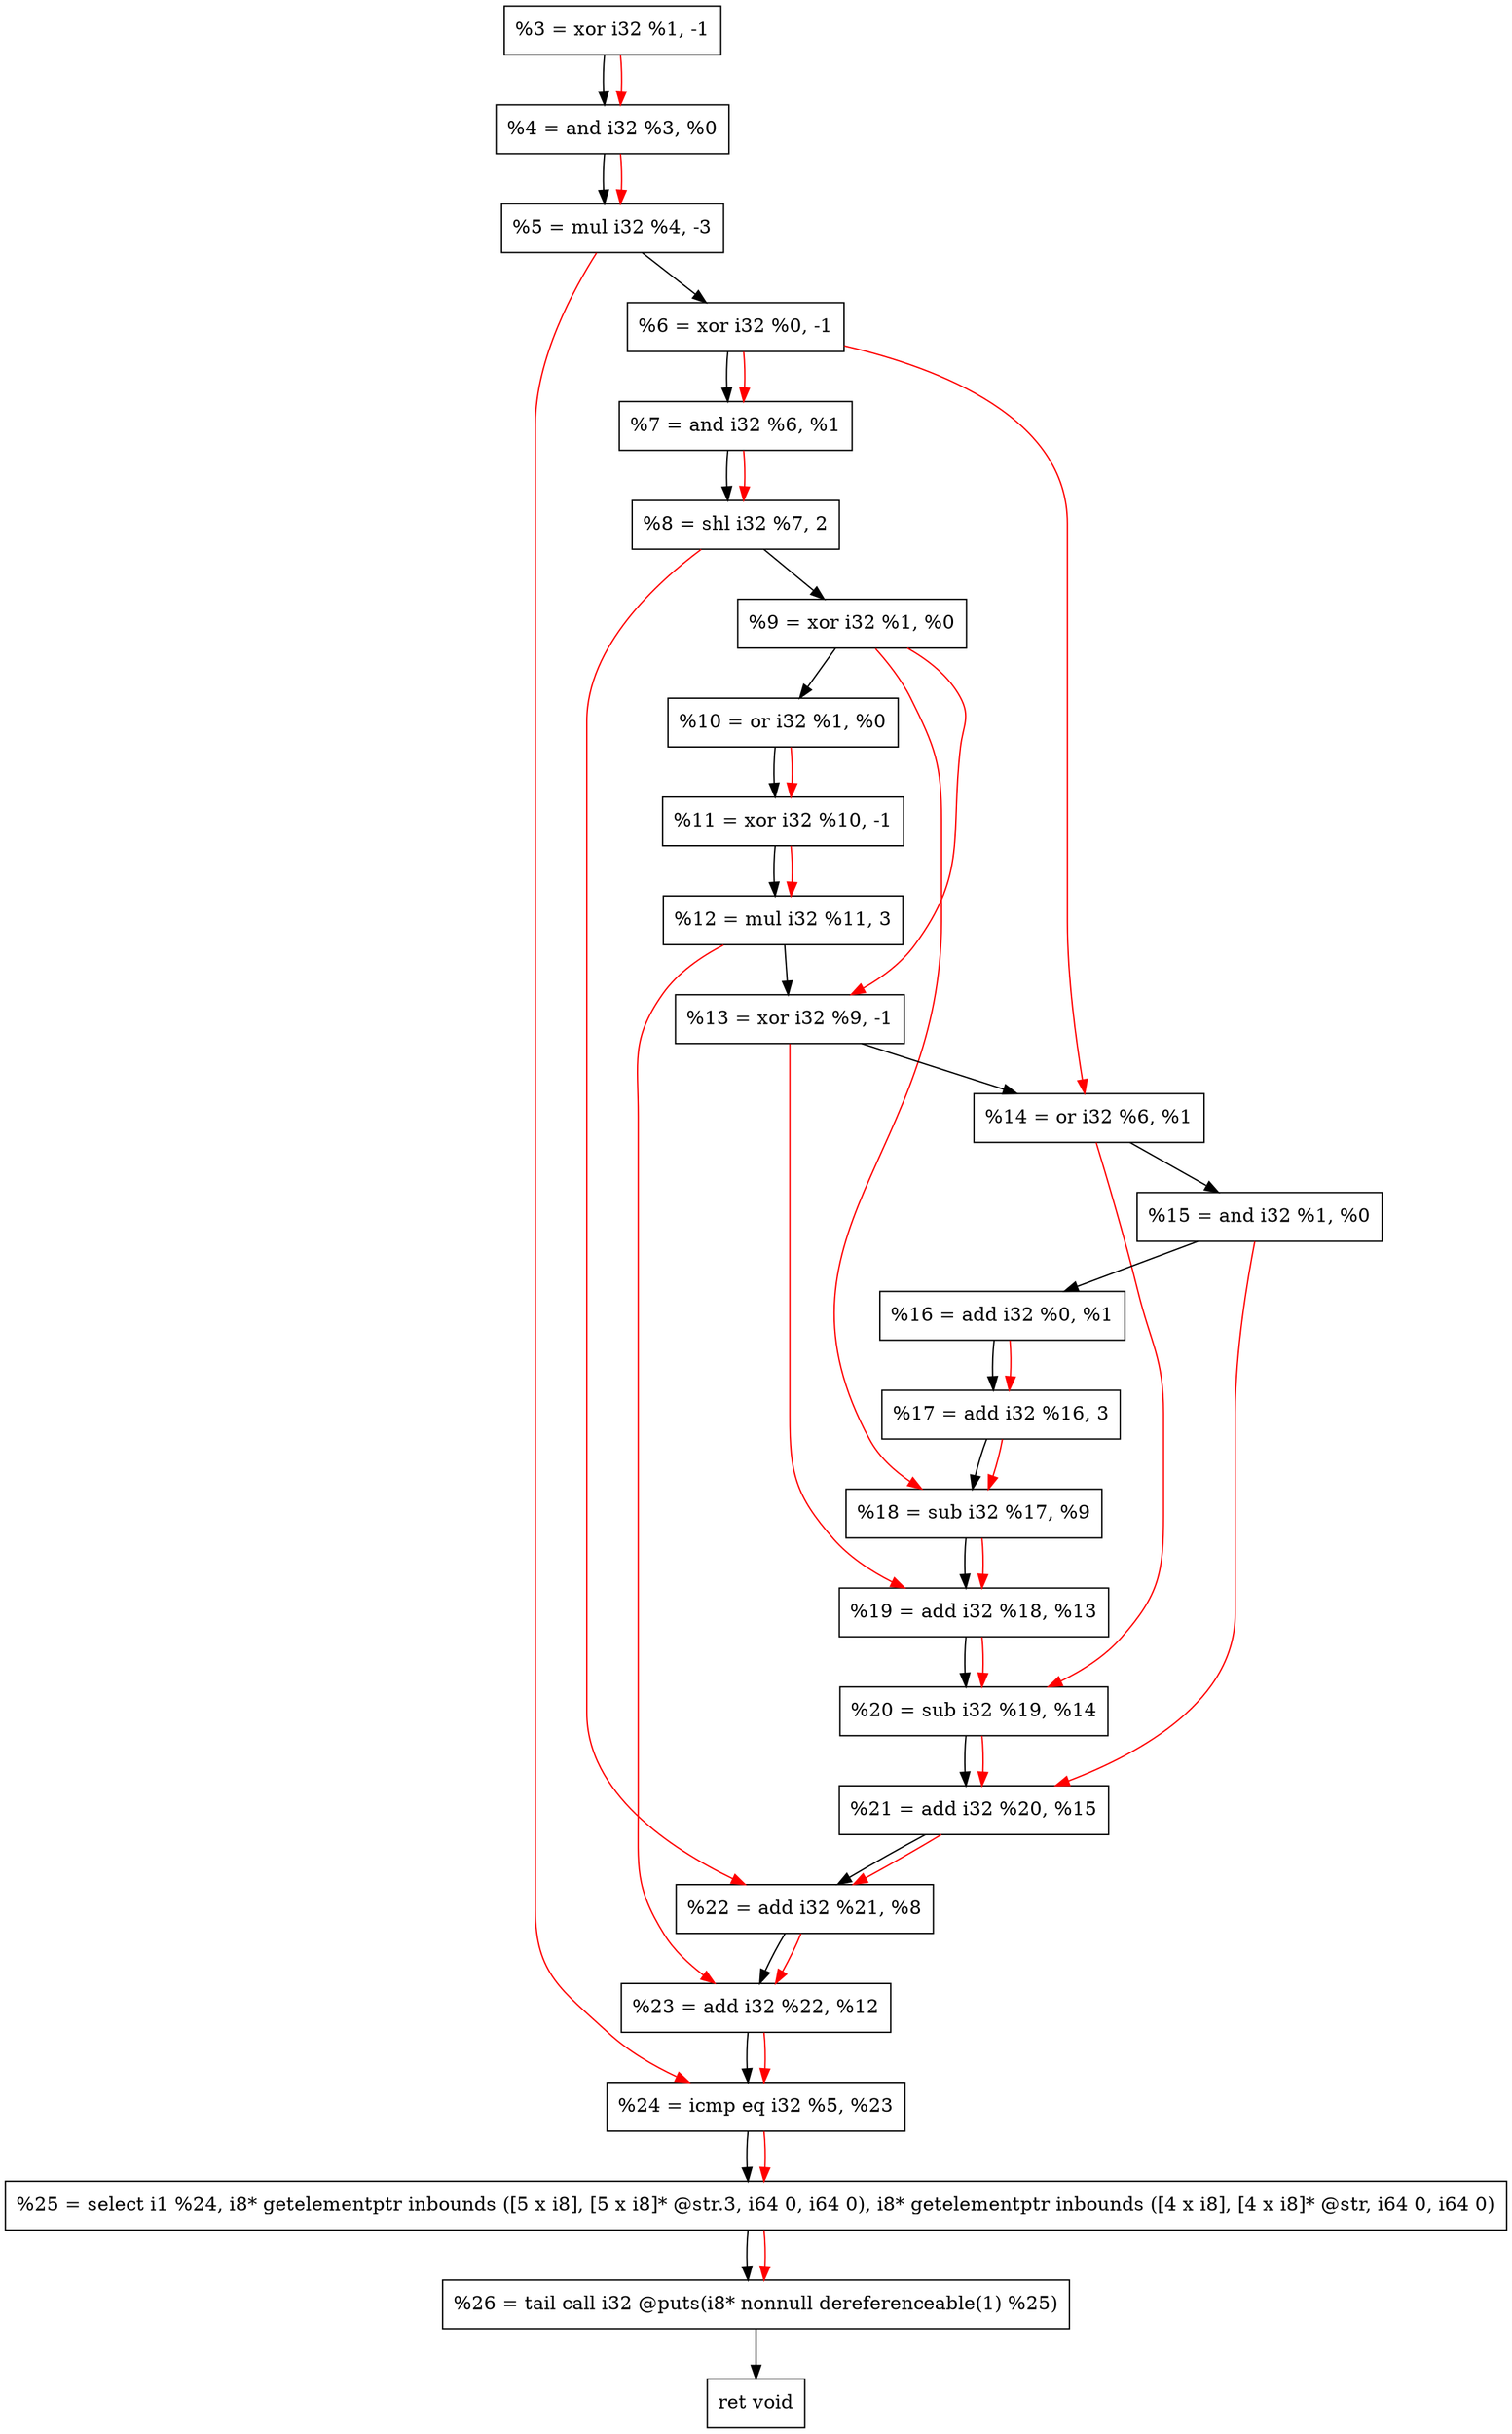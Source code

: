 digraph "DFG for'crackme' function" {
	Node0x1051b20[shape=record, label="  %3 = xor i32 %1, -1"];
	Node0x1051b90[shape=record, label="  %4 = and i32 %3, %0"];
	Node0x1051c50[shape=record, label="  %5 = mul i32 %4, -3"];
	Node0x1051cc0[shape=record, label="  %6 = xor i32 %0, -1"];
	Node0x1051d30[shape=record, label="  %7 = and i32 %6, %1"];
	Node0x1051dd0[shape=record, label="  %8 = shl i32 %7, 2"];
	Node0x1051e40[shape=record, label="  %9 = xor i32 %1, %0"];
	Node0x1051eb0[shape=record, label="  %10 = or i32 %1, %0"];
	Node0x1051f20[shape=record, label="  %11 = xor i32 %10, -1"];
	Node0x1051fc0[shape=record, label="  %12 = mul i32 %11, 3"];
	Node0x1052030[shape=record, label="  %13 = xor i32 %9, -1"];
	Node0x10520a0[shape=record, label="  %14 = or i32 %6, %1"];
	Node0x1052110[shape=record, label="  %15 = and i32 %1, %0"];
	Node0x1052180[shape=record, label="  %16 = add i32 %0, %1"];
	Node0x10521f0[shape=record, label="  %17 = add i32 %16, 3"];
	Node0x1052260[shape=record, label="  %18 = sub i32 %17, %9"];
	Node0x10522d0[shape=record, label="  %19 = add i32 %18, %13"];
	Node0x1052340[shape=record, label="  %20 = sub i32 %19, %14"];
	Node0x10523b0[shape=record, label="  %21 = add i32 %20, %15"];
	Node0x1052420[shape=record, label="  %22 = add i32 %21, %8"];
	Node0x1052490[shape=record, label="  %23 = add i32 %22, %12"];
	Node0x1052500[shape=record, label="  %24 = icmp eq i32 %5, %23"];
	Node0xff2268[shape=record, label="  %25 = select i1 %24, i8* getelementptr inbounds ([5 x i8], [5 x i8]* @str.3, i64 0, i64 0), i8* getelementptr inbounds ([4 x i8], [4 x i8]* @str, i64 0, i64 0)"];
	Node0x10529a0[shape=record, label="  %26 = tail call i32 @puts(i8* nonnull dereferenceable(1) %25)"];
	Node0x10529f0[shape=record, label="  ret void"];
	Node0x1051b20 -> Node0x1051b90;
	Node0x1051b90 -> Node0x1051c50;
	Node0x1051c50 -> Node0x1051cc0;
	Node0x1051cc0 -> Node0x1051d30;
	Node0x1051d30 -> Node0x1051dd0;
	Node0x1051dd0 -> Node0x1051e40;
	Node0x1051e40 -> Node0x1051eb0;
	Node0x1051eb0 -> Node0x1051f20;
	Node0x1051f20 -> Node0x1051fc0;
	Node0x1051fc0 -> Node0x1052030;
	Node0x1052030 -> Node0x10520a0;
	Node0x10520a0 -> Node0x1052110;
	Node0x1052110 -> Node0x1052180;
	Node0x1052180 -> Node0x10521f0;
	Node0x10521f0 -> Node0x1052260;
	Node0x1052260 -> Node0x10522d0;
	Node0x10522d0 -> Node0x1052340;
	Node0x1052340 -> Node0x10523b0;
	Node0x10523b0 -> Node0x1052420;
	Node0x1052420 -> Node0x1052490;
	Node0x1052490 -> Node0x1052500;
	Node0x1052500 -> Node0xff2268;
	Node0xff2268 -> Node0x10529a0;
	Node0x10529a0 -> Node0x10529f0;
edge [color=red]
	Node0x1051b20 -> Node0x1051b90;
	Node0x1051b90 -> Node0x1051c50;
	Node0x1051cc0 -> Node0x1051d30;
	Node0x1051d30 -> Node0x1051dd0;
	Node0x1051eb0 -> Node0x1051f20;
	Node0x1051f20 -> Node0x1051fc0;
	Node0x1051e40 -> Node0x1052030;
	Node0x1051cc0 -> Node0x10520a0;
	Node0x1052180 -> Node0x10521f0;
	Node0x10521f0 -> Node0x1052260;
	Node0x1051e40 -> Node0x1052260;
	Node0x1052260 -> Node0x10522d0;
	Node0x1052030 -> Node0x10522d0;
	Node0x10522d0 -> Node0x1052340;
	Node0x10520a0 -> Node0x1052340;
	Node0x1052340 -> Node0x10523b0;
	Node0x1052110 -> Node0x10523b0;
	Node0x10523b0 -> Node0x1052420;
	Node0x1051dd0 -> Node0x1052420;
	Node0x1052420 -> Node0x1052490;
	Node0x1051fc0 -> Node0x1052490;
	Node0x1051c50 -> Node0x1052500;
	Node0x1052490 -> Node0x1052500;
	Node0x1052500 -> Node0xff2268;
	Node0xff2268 -> Node0x10529a0;
}
